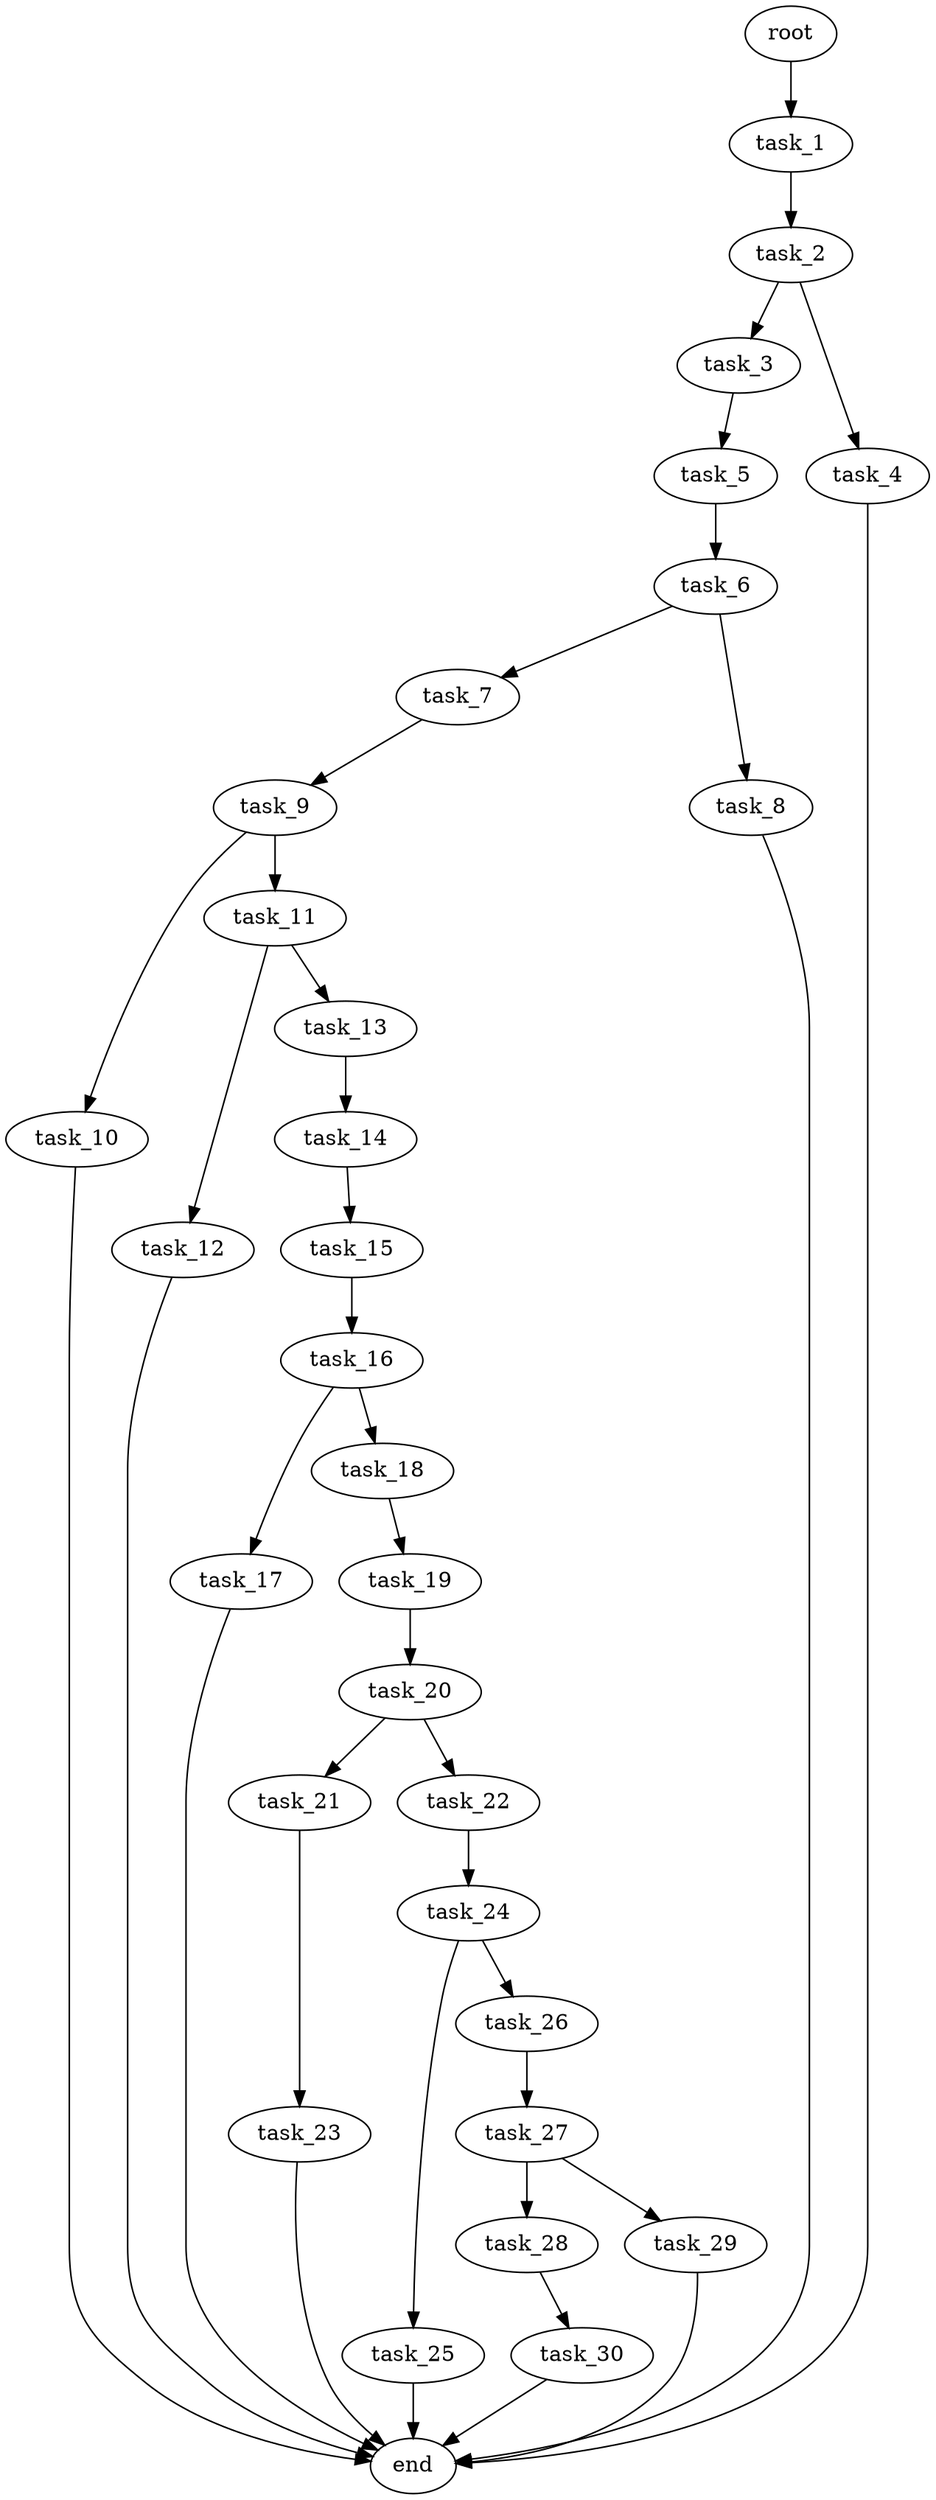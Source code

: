 digraph G {
  root [size="0.000000e+00"];
  task_1 [size="8.107682e+10"];
  task_2 [size="2.668790e+10"];
  task_3 [size="7.873958e+10"];
  task_4 [size="1.081848e+10"];
  task_5 [size="8.721796e+10"];
  task_6 [size="8.586074e+10"];
  task_7 [size="2.225115e+10"];
  task_8 [size="8.166049e+10"];
  task_9 [size="4.603572e+10"];
  task_10 [size="3.052603e+10"];
  task_11 [size="7.953660e+10"];
  task_12 [size="2.276727e+10"];
  task_13 [size="2.376207e+09"];
  task_14 [size="1.932105e+10"];
  task_15 [size="3.283291e+10"];
  task_16 [size="8.643665e+10"];
  task_17 [size="9.668924e+10"];
  task_18 [size="2.791971e+10"];
  task_19 [size="6.415176e+10"];
  task_20 [size="3.997384e+10"];
  task_21 [size="9.811516e+10"];
  task_22 [size="5.362621e+10"];
  task_23 [size="9.392432e+10"];
  task_24 [size="1.154302e+10"];
  task_25 [size="9.704036e+10"];
  task_26 [size="1.786500e+10"];
  task_27 [size="9.625381e+10"];
  task_28 [size="2.655398e+10"];
  task_29 [size="1.084917e+10"];
  task_30 [size="4.346203e+10"];
  end [size="0.000000e+00"];

  root -> task_1 [size="1.000000e-12"];
  task_1 -> task_2 [size="2.668790e+08"];
  task_2 -> task_3 [size="7.873958e+08"];
  task_2 -> task_4 [size="1.081848e+08"];
  task_3 -> task_5 [size="8.721796e+08"];
  task_4 -> end [size="1.000000e-12"];
  task_5 -> task_6 [size="8.586074e+08"];
  task_6 -> task_7 [size="2.225115e+08"];
  task_6 -> task_8 [size="8.166049e+08"];
  task_7 -> task_9 [size="4.603572e+08"];
  task_8 -> end [size="1.000000e-12"];
  task_9 -> task_10 [size="3.052603e+08"];
  task_9 -> task_11 [size="7.953660e+08"];
  task_10 -> end [size="1.000000e-12"];
  task_11 -> task_12 [size="2.276727e+08"];
  task_11 -> task_13 [size="2.376207e+07"];
  task_12 -> end [size="1.000000e-12"];
  task_13 -> task_14 [size="1.932105e+08"];
  task_14 -> task_15 [size="3.283291e+08"];
  task_15 -> task_16 [size="8.643665e+08"];
  task_16 -> task_17 [size="9.668924e+08"];
  task_16 -> task_18 [size="2.791971e+08"];
  task_17 -> end [size="1.000000e-12"];
  task_18 -> task_19 [size="6.415176e+08"];
  task_19 -> task_20 [size="3.997384e+08"];
  task_20 -> task_21 [size="9.811516e+08"];
  task_20 -> task_22 [size="5.362621e+08"];
  task_21 -> task_23 [size="9.392432e+08"];
  task_22 -> task_24 [size="1.154302e+08"];
  task_23 -> end [size="1.000000e-12"];
  task_24 -> task_25 [size="9.704036e+08"];
  task_24 -> task_26 [size="1.786500e+08"];
  task_25 -> end [size="1.000000e-12"];
  task_26 -> task_27 [size="9.625381e+08"];
  task_27 -> task_28 [size="2.655398e+08"];
  task_27 -> task_29 [size="1.084917e+08"];
  task_28 -> task_30 [size="4.346203e+08"];
  task_29 -> end [size="1.000000e-12"];
  task_30 -> end [size="1.000000e-12"];
}
